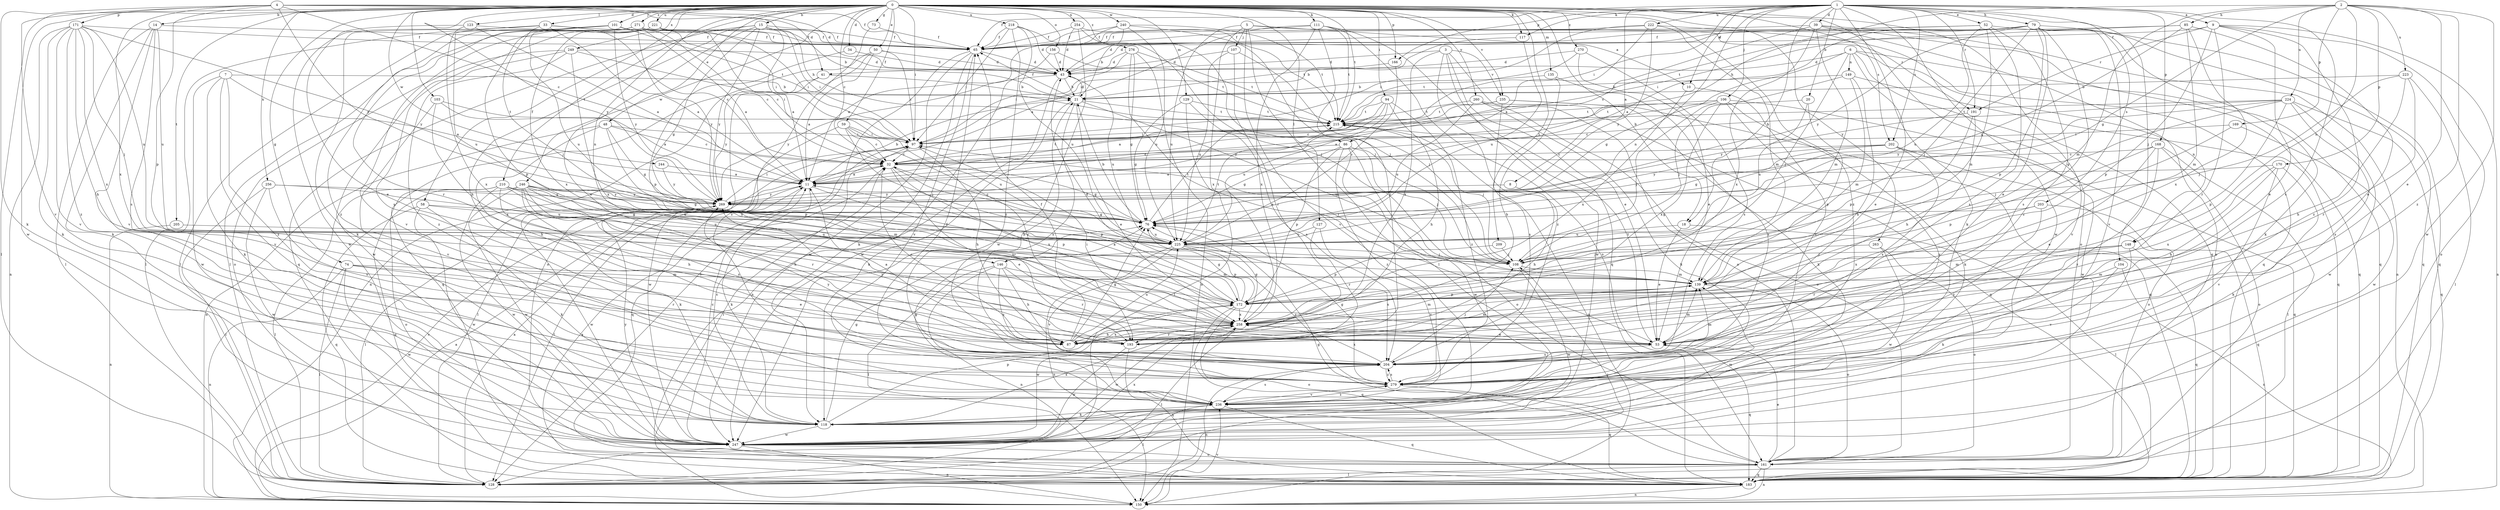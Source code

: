 strict digraph  {
0;
1;
2;
3;
4;
5;
6;
7;
8;
9;
10;
11;
14;
15;
18;
20;
21;
32;
33;
34;
39;
41;
43;
48;
50;
52;
53;
58;
59;
65;
73;
74;
76;
79;
85;
86;
87;
94;
97;
101;
103;
104;
106;
107;
108;
111;
117;
118;
123;
127;
128;
129;
135;
139;
146;
148;
149;
150;
156;
161;
166;
168;
169;
170;
171;
172;
183;
191;
193;
202;
203;
204;
205;
209;
210;
215;
218;
221;
222;
223;
224;
225;
235;
236;
240;
244;
246;
247;
249;
254;
256;
258;
260;
263;
269;
270;
271;
276;
279;
0 -> 14  [label=b];
0 -> 15  [label=b];
0 -> 18  [label=b];
0 -> 32  [label=c];
0 -> 33  [label=d];
0 -> 34  [label=d];
0 -> 48  [label=e];
0 -> 50  [label=e];
0 -> 58  [label=f];
0 -> 59  [label=f];
0 -> 73  [label=g];
0 -> 74  [label=g];
0 -> 94  [label=i];
0 -> 97  [label=i];
0 -> 101  [label=j];
0 -> 103  [label=j];
0 -> 111  [label=k];
0 -> 117  [label=k];
0 -> 123  [label=l];
0 -> 127  [label=l];
0 -> 128  [label=l];
0 -> 129  [label=m];
0 -> 135  [label=m];
0 -> 146  [label=n];
0 -> 156  [label=o];
0 -> 161  [label=o];
0 -> 166  [label=p];
0 -> 183  [label=q];
0 -> 202  [label=s];
0 -> 205  [label=t];
0 -> 209  [label=t];
0 -> 210  [label=t];
0 -> 215  [label=t];
0 -> 218  [label=u];
0 -> 221  [label=u];
0 -> 235  [label=v];
0 -> 240  [label=w];
0 -> 244  [label=w];
0 -> 246  [label=w];
0 -> 247  [label=w];
0 -> 249  [label=x];
0 -> 254  [label=x];
0 -> 256  [label=x];
0 -> 260  [label=y];
0 -> 263  [label=y];
0 -> 269  [label=y];
0 -> 270  [label=z];
0 -> 271  [label=z];
0 -> 276  [label=z];
0 -> 279  [label=z];
1 -> 8  [label=a];
1 -> 9  [label=a];
1 -> 10  [label=a];
1 -> 18  [label=b];
1 -> 20  [label=b];
1 -> 39  [label=d];
1 -> 52  [label=e];
1 -> 65  [label=f];
1 -> 79  [label=h];
1 -> 97  [label=i];
1 -> 104  [label=j];
1 -> 106  [label=j];
1 -> 117  [label=k];
1 -> 118  [label=k];
1 -> 146  [label=n];
1 -> 166  [label=p];
1 -> 168  [label=p];
1 -> 191  [label=r];
1 -> 202  [label=s];
1 -> 203  [label=s];
1 -> 204  [label=s];
1 -> 222  [label=u];
1 -> 247  [label=w];
2 -> 53  [label=e];
2 -> 76  [label=g];
2 -> 85  [label=h];
2 -> 86  [label=h];
2 -> 139  [label=m];
2 -> 148  [label=n];
2 -> 169  [label=p];
2 -> 170  [label=p];
2 -> 223  [label=u];
2 -> 224  [label=u];
2 -> 247  [label=w];
2 -> 279  [label=z];
3 -> 41  [label=d];
3 -> 53  [label=e];
3 -> 161  [label=o];
3 -> 235  [label=v];
3 -> 247  [label=w];
3 -> 258  [label=x];
3 -> 279  [label=z];
4 -> 32  [label=c];
4 -> 41  [label=d];
4 -> 43  [label=d];
4 -> 65  [label=f];
4 -> 86  [label=h];
4 -> 118  [label=k];
4 -> 171  [label=p];
4 -> 172  [label=p];
4 -> 236  [label=v];
4 -> 258  [label=x];
4 -> 269  [label=y];
5 -> 10  [label=a];
5 -> 107  [label=j];
5 -> 128  [label=l];
5 -> 191  [label=r];
5 -> 225  [label=u];
5 -> 236  [label=v];
5 -> 258  [label=x];
6 -> 43  [label=d];
6 -> 53  [label=e];
6 -> 76  [label=g];
6 -> 108  [label=j];
6 -> 148  [label=n];
6 -> 149  [label=n];
6 -> 183  [label=q];
6 -> 236  [label=v];
7 -> 11  [label=a];
7 -> 21  [label=b];
7 -> 118  [label=k];
7 -> 236  [label=v];
7 -> 247  [label=w];
7 -> 279  [label=z];
8 -> 87  [label=h];
8 -> 269  [label=y];
9 -> 53  [label=e];
9 -> 65  [label=f];
9 -> 150  [label=n];
9 -> 161  [label=o];
9 -> 172  [label=p];
9 -> 191  [label=r];
9 -> 193  [label=r];
9 -> 279  [label=z];
10 -> 258  [label=x];
10 -> 279  [label=z];
11 -> 21  [label=b];
11 -> 118  [label=k];
11 -> 128  [label=l];
11 -> 172  [label=p];
11 -> 269  [label=y];
14 -> 65  [label=f];
14 -> 118  [label=k];
14 -> 128  [label=l];
14 -> 204  [label=s];
14 -> 225  [label=u];
14 -> 236  [label=v];
15 -> 11  [label=a];
15 -> 21  [label=b];
15 -> 53  [label=e];
15 -> 65  [label=f];
15 -> 76  [label=g];
15 -> 87  [label=h];
15 -> 97  [label=i];
15 -> 183  [label=q];
15 -> 269  [label=y];
18 -> 53  [label=e];
18 -> 128  [label=l];
18 -> 225  [label=u];
20 -> 172  [label=p];
20 -> 215  [label=t];
20 -> 225  [label=u];
21 -> 43  [label=d];
21 -> 53  [label=e];
21 -> 65  [label=f];
21 -> 118  [label=k];
21 -> 139  [label=m];
21 -> 204  [label=s];
21 -> 215  [label=t];
32 -> 11  [label=a];
32 -> 76  [label=g];
32 -> 172  [label=p];
32 -> 193  [label=r];
32 -> 215  [label=t];
32 -> 258  [label=x];
33 -> 11  [label=a];
33 -> 32  [label=c];
33 -> 65  [label=f];
33 -> 108  [label=j];
33 -> 118  [label=k];
33 -> 225  [label=u];
33 -> 247  [label=w];
34 -> 43  [label=d];
34 -> 172  [label=p];
39 -> 32  [label=c];
39 -> 65  [label=f];
39 -> 139  [label=m];
39 -> 150  [label=n];
39 -> 161  [label=o];
39 -> 183  [label=q];
39 -> 258  [label=x];
41 -> 21  [label=b];
41 -> 183  [label=q];
41 -> 269  [label=y];
43 -> 21  [label=b];
43 -> 150  [label=n];
43 -> 225  [label=u];
43 -> 269  [label=y];
48 -> 32  [label=c];
48 -> 76  [label=g];
48 -> 87  [label=h];
48 -> 97  [label=i];
48 -> 150  [label=n];
48 -> 172  [label=p];
50 -> 11  [label=a];
50 -> 43  [label=d];
50 -> 97  [label=i];
50 -> 150  [label=n];
50 -> 161  [label=o];
52 -> 43  [label=d];
52 -> 65  [label=f];
52 -> 139  [label=m];
52 -> 183  [label=q];
52 -> 204  [label=s];
52 -> 225  [label=u];
52 -> 279  [label=z];
53 -> 97  [label=i];
53 -> 139  [label=m];
53 -> 183  [label=q];
53 -> 204  [label=s];
53 -> 215  [label=t];
58 -> 76  [label=g];
58 -> 118  [label=k];
58 -> 183  [label=q];
58 -> 225  [label=u];
58 -> 247  [label=w];
59 -> 32  [label=c];
59 -> 97  [label=i];
59 -> 108  [label=j];
59 -> 193  [label=r];
59 -> 225  [label=u];
59 -> 247  [label=w];
65 -> 43  [label=d];
65 -> 118  [label=k];
65 -> 128  [label=l];
65 -> 236  [label=v];
65 -> 247  [label=w];
73 -> 65  [label=f];
73 -> 279  [label=z];
74 -> 53  [label=e];
74 -> 128  [label=l];
74 -> 139  [label=m];
74 -> 150  [label=n];
74 -> 193  [label=r];
74 -> 247  [label=w];
76 -> 21  [label=b];
76 -> 32  [label=c];
76 -> 215  [label=t];
76 -> 225  [label=u];
79 -> 11  [label=a];
79 -> 43  [label=d];
79 -> 53  [label=e];
79 -> 65  [label=f];
79 -> 108  [label=j];
79 -> 118  [label=k];
79 -> 172  [label=p];
79 -> 183  [label=q];
79 -> 204  [label=s];
79 -> 215  [label=t];
79 -> 236  [label=v];
79 -> 269  [label=y];
85 -> 53  [label=e];
85 -> 65  [label=f];
85 -> 76  [label=g];
85 -> 97  [label=i];
85 -> 139  [label=m];
85 -> 258  [label=x];
86 -> 32  [label=c];
86 -> 76  [label=g];
86 -> 108  [label=j];
86 -> 161  [label=o];
86 -> 172  [label=p];
86 -> 247  [label=w];
86 -> 279  [label=z];
87 -> 11  [label=a];
87 -> 32  [label=c];
87 -> 65  [label=f];
87 -> 76  [label=g];
87 -> 139  [label=m];
87 -> 225  [label=u];
87 -> 258  [label=x];
94 -> 11  [label=a];
94 -> 87  [label=h];
94 -> 215  [label=t];
94 -> 225  [label=u];
94 -> 269  [label=y];
94 -> 279  [label=z];
97 -> 32  [label=c];
97 -> 87  [label=h];
97 -> 128  [label=l];
97 -> 183  [label=q];
101 -> 65  [label=f];
101 -> 128  [label=l];
101 -> 172  [label=p];
101 -> 215  [label=t];
101 -> 225  [label=u];
101 -> 269  [label=y];
103 -> 11  [label=a];
103 -> 215  [label=t];
103 -> 236  [label=v];
103 -> 258  [label=x];
104 -> 118  [label=k];
104 -> 139  [label=m];
104 -> 150  [label=n];
106 -> 11  [label=a];
106 -> 108  [label=j];
106 -> 118  [label=k];
106 -> 215  [label=t];
106 -> 236  [label=v];
106 -> 247  [label=w];
106 -> 258  [label=x];
107 -> 43  [label=d];
107 -> 108  [label=j];
107 -> 193  [label=r];
107 -> 225  [label=u];
108 -> 139  [label=m];
108 -> 247  [label=w];
111 -> 11  [label=a];
111 -> 65  [label=f];
111 -> 161  [label=o];
111 -> 183  [label=q];
111 -> 193  [label=r];
111 -> 215  [label=t];
111 -> 258  [label=x];
117 -> 97  [label=i];
117 -> 225  [label=u];
118 -> 32  [label=c];
118 -> 76  [label=g];
118 -> 172  [label=p];
118 -> 247  [label=w];
118 -> 258  [label=x];
123 -> 11  [label=a];
123 -> 53  [label=e];
123 -> 65  [label=f];
123 -> 258  [label=x];
127 -> 193  [label=r];
127 -> 225  [label=u];
127 -> 236  [label=v];
128 -> 11  [label=a];
128 -> 108  [label=j];
129 -> 76  [label=g];
129 -> 128  [label=l];
129 -> 204  [label=s];
129 -> 215  [label=t];
135 -> 21  [label=b];
135 -> 87  [label=h];
135 -> 279  [label=z];
139 -> 97  [label=i];
139 -> 161  [label=o];
139 -> 172  [label=p];
146 -> 87  [label=h];
146 -> 128  [label=l];
146 -> 139  [label=m];
146 -> 150  [label=n];
146 -> 193  [label=r];
146 -> 204  [label=s];
148 -> 108  [label=j];
148 -> 139  [label=m];
148 -> 183  [label=q];
148 -> 193  [label=r];
148 -> 236  [label=v];
149 -> 21  [label=b];
149 -> 87  [label=h];
149 -> 108  [label=j];
149 -> 139  [label=m];
149 -> 183  [label=q];
150 -> 11  [label=a];
150 -> 32  [label=c];
150 -> 236  [label=v];
156 -> 43  [label=d];
156 -> 215  [label=t];
156 -> 247  [label=w];
161 -> 53  [label=e];
161 -> 76  [label=g];
161 -> 128  [label=l];
161 -> 150  [label=n];
161 -> 183  [label=q];
166 -> 21  [label=b];
166 -> 225  [label=u];
168 -> 32  [label=c];
168 -> 53  [label=e];
168 -> 128  [label=l];
168 -> 161  [label=o];
168 -> 172  [label=p];
168 -> 279  [label=z];
169 -> 97  [label=i];
169 -> 108  [label=j];
169 -> 247  [label=w];
170 -> 11  [label=a];
170 -> 87  [label=h];
170 -> 118  [label=k];
170 -> 236  [label=v];
170 -> 258  [label=x];
171 -> 65  [label=f];
171 -> 87  [label=h];
171 -> 108  [label=j];
171 -> 118  [label=k];
171 -> 150  [label=n];
171 -> 225  [label=u];
171 -> 236  [label=v];
171 -> 258  [label=x];
171 -> 269  [label=y];
171 -> 279  [label=z];
172 -> 11  [label=a];
172 -> 43  [label=d];
172 -> 76  [label=g];
172 -> 161  [label=o];
172 -> 183  [label=q];
172 -> 247  [label=w];
172 -> 258  [label=x];
183 -> 11  [label=a];
183 -> 97  [label=i];
183 -> 150  [label=n];
191 -> 87  [label=h];
191 -> 172  [label=p];
191 -> 269  [label=y];
193 -> 183  [label=q];
193 -> 247  [label=w];
193 -> 269  [label=y];
202 -> 32  [label=c];
202 -> 76  [label=g];
202 -> 161  [label=o];
202 -> 183  [label=q];
202 -> 204  [label=s];
202 -> 269  [label=y];
203 -> 76  [label=g];
203 -> 183  [label=q];
203 -> 258  [label=x];
203 -> 279  [label=z];
204 -> 21  [label=b];
204 -> 108  [label=j];
204 -> 139  [label=m];
204 -> 150  [label=n];
204 -> 258  [label=x];
204 -> 269  [label=y];
204 -> 279  [label=z];
205 -> 150  [label=n];
205 -> 225  [label=u];
209 -> 108  [label=j];
209 -> 172  [label=p];
210 -> 53  [label=e];
210 -> 87  [label=h];
210 -> 128  [label=l];
210 -> 161  [label=o];
210 -> 225  [label=u];
210 -> 247  [label=w];
210 -> 258  [label=x];
210 -> 269  [label=y];
215 -> 97  [label=i];
215 -> 108  [label=j];
215 -> 150  [label=n];
218 -> 43  [label=d];
218 -> 65  [label=f];
218 -> 97  [label=i];
218 -> 108  [label=j];
218 -> 225  [label=u];
218 -> 279  [label=z];
221 -> 32  [label=c];
221 -> 65  [label=f];
221 -> 97  [label=i];
221 -> 128  [label=l];
221 -> 204  [label=s];
221 -> 236  [label=v];
221 -> 258  [label=x];
222 -> 11  [label=a];
222 -> 65  [label=f];
222 -> 97  [label=i];
222 -> 139  [label=m];
222 -> 183  [label=q];
222 -> 269  [label=y];
223 -> 21  [label=b];
223 -> 87  [label=h];
223 -> 108  [label=j];
223 -> 128  [label=l];
223 -> 193  [label=r];
224 -> 32  [label=c];
224 -> 76  [label=g];
224 -> 172  [label=p];
224 -> 183  [label=q];
224 -> 204  [label=s];
224 -> 215  [label=t];
224 -> 247  [label=w];
224 -> 269  [label=y];
225 -> 108  [label=j];
225 -> 150  [label=n];
225 -> 172  [label=p];
225 -> 204  [label=s];
225 -> 215  [label=t];
225 -> 236  [label=v];
225 -> 279  [label=z];
235 -> 32  [label=c];
235 -> 118  [label=k];
235 -> 183  [label=q];
235 -> 204  [label=s];
235 -> 215  [label=t];
236 -> 76  [label=g];
236 -> 118  [label=k];
236 -> 128  [label=l];
236 -> 183  [label=q];
236 -> 204  [label=s];
236 -> 279  [label=z];
240 -> 11  [label=a];
240 -> 21  [label=b];
240 -> 65  [label=f];
240 -> 108  [label=j];
240 -> 215  [label=t];
240 -> 225  [label=u];
244 -> 11  [label=a];
244 -> 269  [label=y];
246 -> 76  [label=g];
246 -> 87  [label=h];
246 -> 118  [label=k];
246 -> 139  [label=m];
246 -> 183  [label=q];
246 -> 193  [label=r];
246 -> 204  [label=s];
246 -> 225  [label=u];
246 -> 247  [label=w];
246 -> 269  [label=y];
247 -> 32  [label=c];
247 -> 139  [label=m];
247 -> 150  [label=n];
247 -> 161  [label=o];
247 -> 258  [label=x];
247 -> 269  [label=y];
249 -> 43  [label=d];
249 -> 97  [label=i];
249 -> 161  [label=o];
249 -> 247  [label=w];
249 -> 258  [label=x];
249 -> 279  [label=z];
254 -> 43  [label=d];
254 -> 65  [label=f];
254 -> 108  [label=j];
254 -> 215  [label=t];
254 -> 247  [label=w];
256 -> 128  [label=l];
256 -> 204  [label=s];
256 -> 225  [label=u];
256 -> 247  [label=w];
256 -> 269  [label=y];
258 -> 53  [label=e];
258 -> 76  [label=g];
258 -> 87  [label=h];
258 -> 128  [label=l];
258 -> 139  [label=m];
258 -> 193  [label=r];
258 -> 247  [label=w];
260 -> 118  [label=k];
260 -> 161  [label=o];
260 -> 183  [label=q];
260 -> 215  [label=t];
260 -> 225  [label=u];
263 -> 108  [label=j];
263 -> 161  [label=o];
263 -> 247  [label=w];
269 -> 76  [label=g];
269 -> 97  [label=i];
269 -> 128  [label=l];
269 -> 247  [label=w];
270 -> 43  [label=d];
270 -> 53  [label=e];
270 -> 204  [label=s];
270 -> 215  [label=t];
271 -> 11  [label=a];
271 -> 32  [label=c];
271 -> 65  [label=f];
271 -> 97  [label=i];
271 -> 128  [label=l];
271 -> 193  [label=r];
271 -> 269  [label=y];
271 -> 279  [label=z];
276 -> 43  [label=d];
276 -> 53  [label=e];
276 -> 76  [label=g];
276 -> 97  [label=i];
276 -> 150  [label=n];
276 -> 215  [label=t];
279 -> 65  [label=f];
279 -> 76  [label=g];
279 -> 183  [label=q];
279 -> 204  [label=s];
279 -> 236  [label=v];
}
